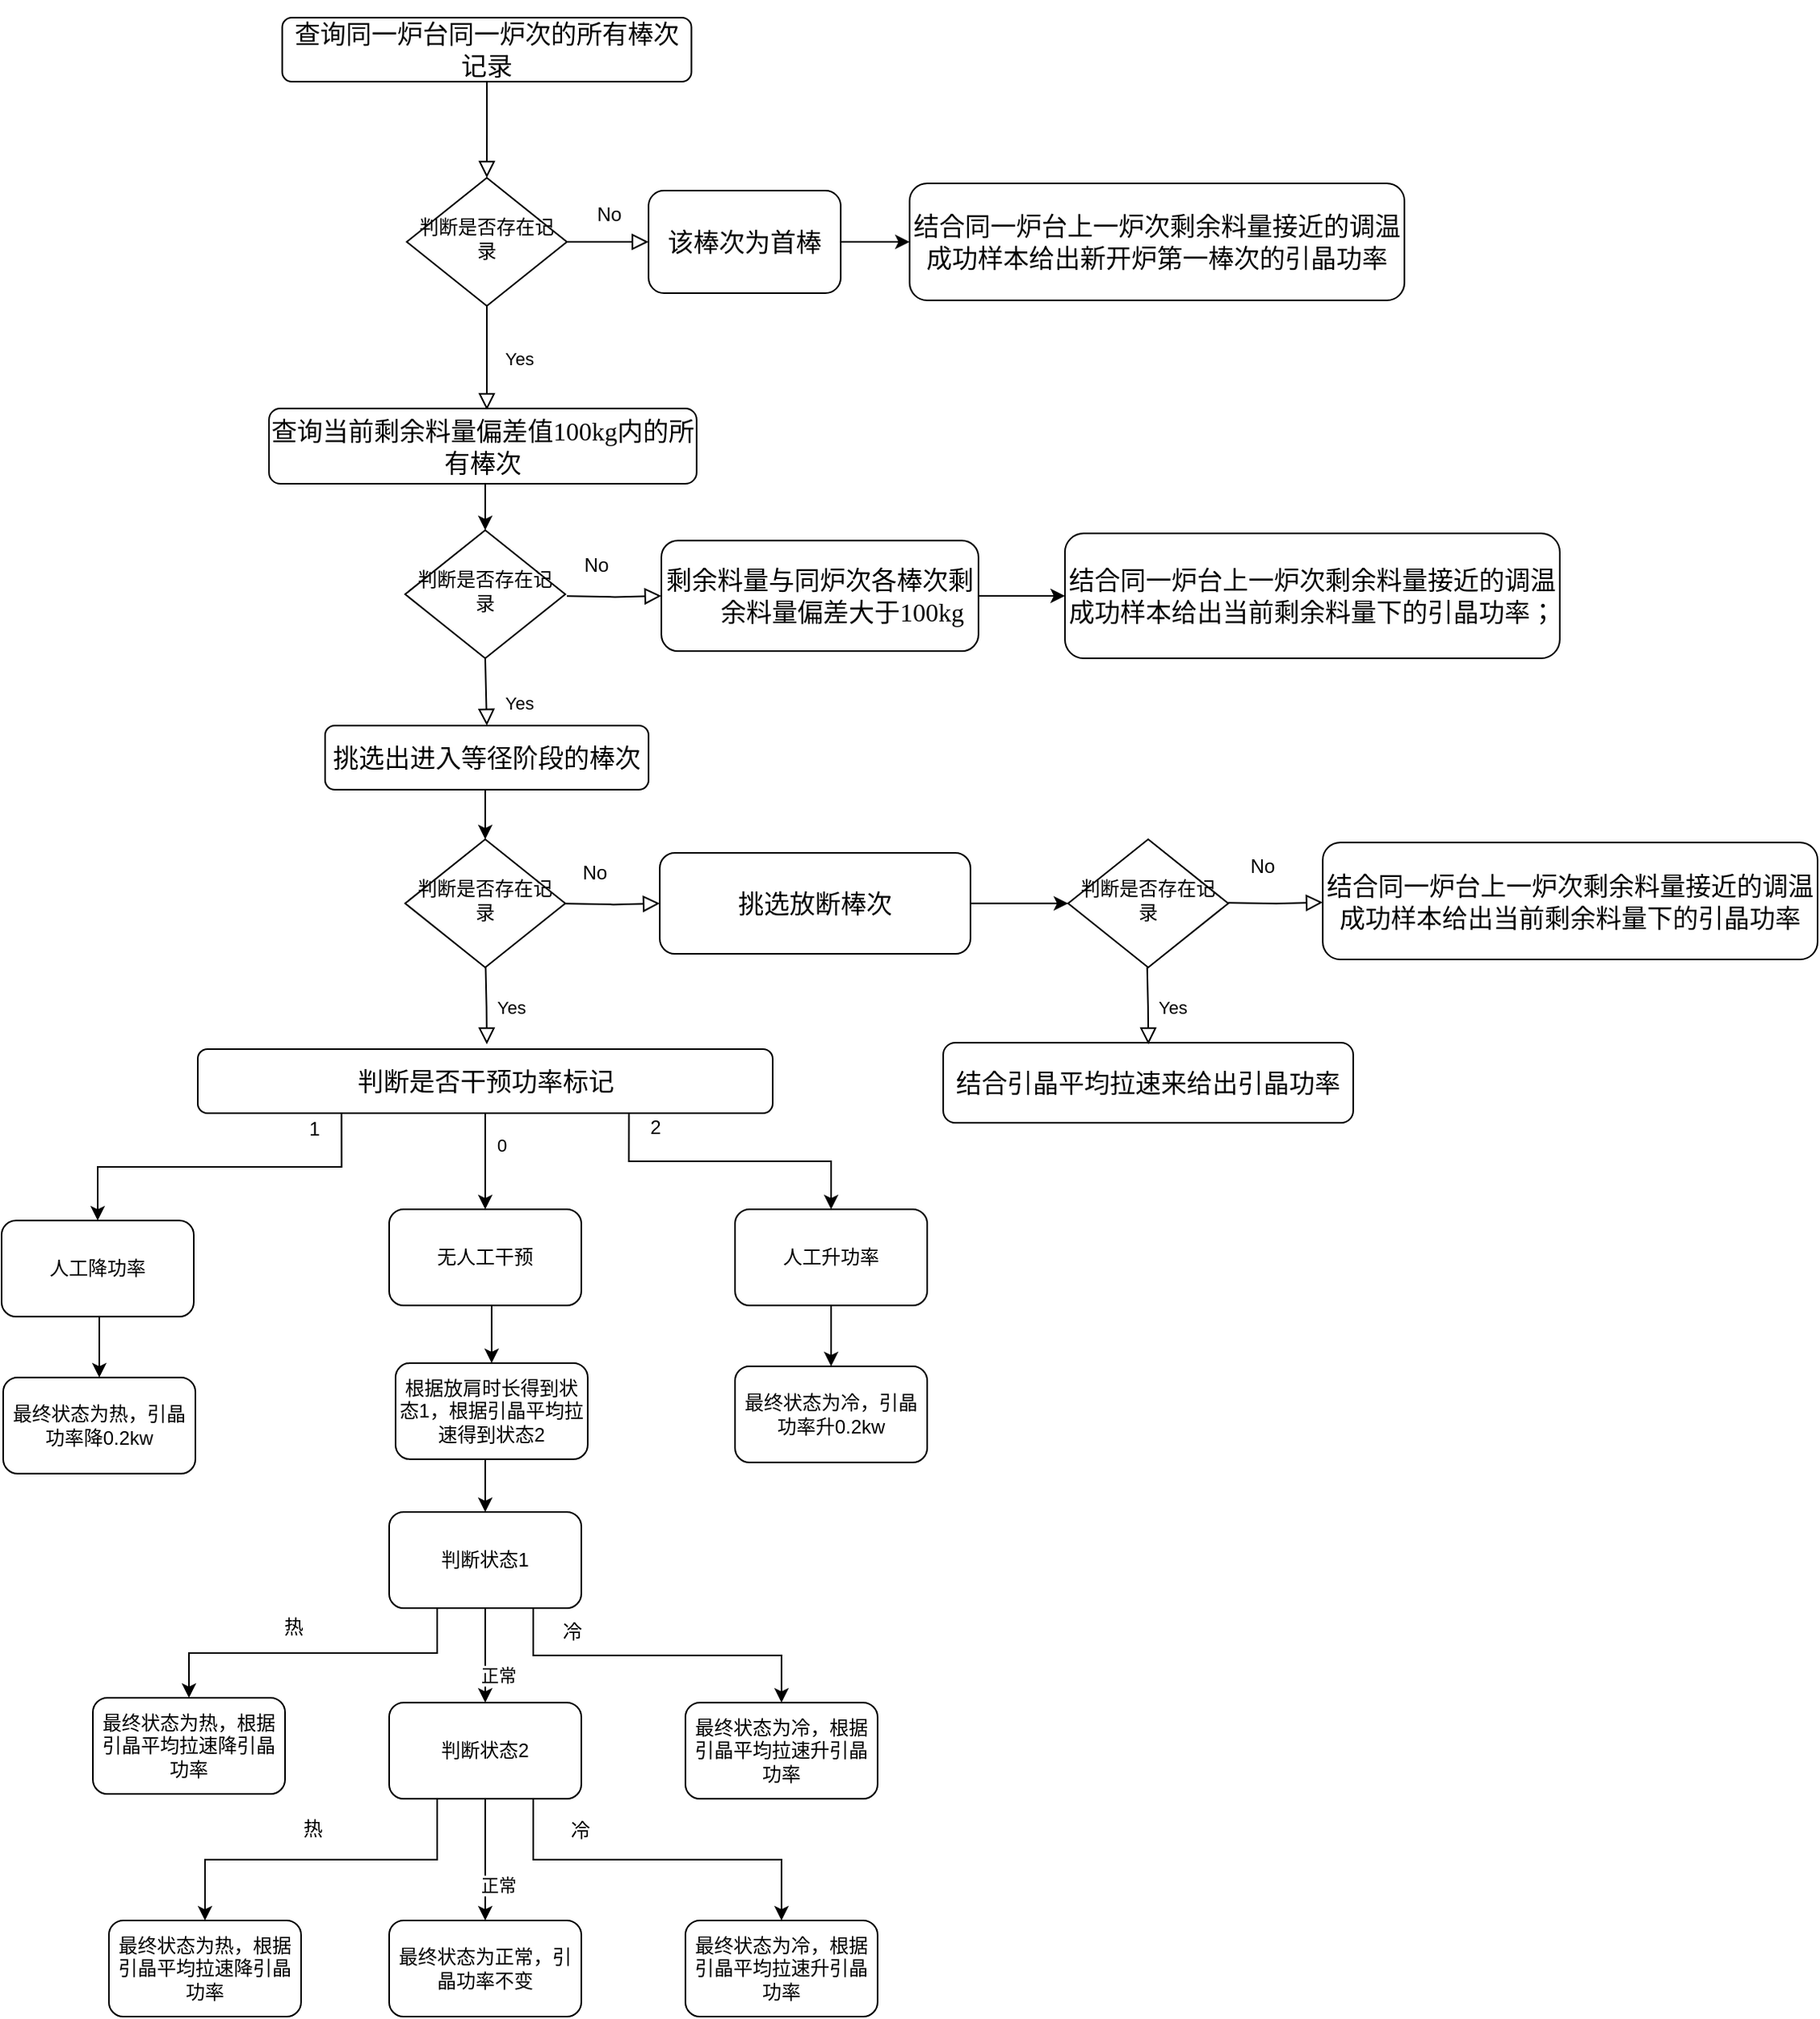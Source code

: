 <mxfile version="24.6.4" type="github">
  <diagram name="第 1 页" id="y95y03z3WlT_Z_aDNqDH">
    <mxGraphModel dx="1847" dy="413" grid="1" gridSize="10" guides="1" tooltips="1" connect="1" arrows="1" fold="1" page="1" pageScale="1" pageWidth="827" pageHeight="1169" math="0" shadow="0">
      <root>
        <mxCell id="0" />
        <mxCell id="1" parent="0" />
        <mxCell id="MX-pYC7l-nfn4Erlshqr-1" value="" style="rounded=0;html=1;jettySize=auto;orthogonalLoop=1;fontSize=11;endArrow=block;endFill=0;endSize=8;strokeWidth=1;shadow=0;labelBackgroundColor=none;edgeStyle=orthogonalEdgeStyle;" edge="1" parent="1" source="MX-pYC7l-nfn4Erlshqr-2" target="MX-pYC7l-nfn4Erlshqr-4">
          <mxGeometry relative="1" as="geometry" />
        </mxCell>
        <mxCell id="MX-pYC7l-nfn4Erlshqr-2" value="&lt;p class=&quot;MsoNormal&quot;&gt;&lt;span style=&quot;font-family: 宋体; font-size: 12pt;&quot;&gt;查询同一炉台同一炉次的所有棒次记录&lt;/span&gt;&lt;/p&gt;" style="rounded=1;whiteSpace=wrap;html=1;fontSize=12;glass=0;strokeWidth=1;shadow=0;" vertex="1" parent="1">
          <mxGeometry x="92.25" y="70" width="255.5" height="40" as="geometry" />
        </mxCell>
        <mxCell id="MX-pYC7l-nfn4Erlshqr-3" value="Yes" style="rounded=0;html=1;jettySize=auto;orthogonalLoop=1;fontSize=11;endArrow=block;endFill=0;endSize=8;strokeWidth=1;shadow=0;labelBackgroundColor=none;edgeStyle=orthogonalEdgeStyle;" edge="1" parent="1" source="MX-pYC7l-nfn4Erlshqr-4">
          <mxGeometry y="20" relative="1" as="geometry">
            <mxPoint as="offset" />
            <mxPoint x="220" y="315" as="targetPoint" />
          </mxGeometry>
        </mxCell>
        <mxCell id="MX-pYC7l-nfn4Erlshqr-4" value="判断是否存在记录" style="rhombus;whiteSpace=wrap;html=1;shadow=0;fontFamily=Helvetica;fontSize=12;align=center;strokeWidth=1;spacing=6;spacingTop=-4;" vertex="1" parent="1">
          <mxGeometry x="170" y="170" width="100" height="80" as="geometry" />
        </mxCell>
        <mxCell id="MX-pYC7l-nfn4Erlshqr-5" value="Yes" style="rounded=0;html=1;jettySize=auto;orthogonalLoop=1;fontSize=11;endArrow=block;endFill=0;endSize=8;strokeWidth=1;shadow=0;labelBackgroundColor=none;edgeStyle=orthogonalEdgeStyle;" edge="1" parent="1" target="MX-pYC7l-nfn4Erlshqr-7">
          <mxGeometry x="0.333" y="20" relative="1" as="geometry">
            <mxPoint as="offset" />
            <mxPoint x="219" y="470" as="sourcePoint" />
          </mxGeometry>
        </mxCell>
        <mxCell id="MX-pYC7l-nfn4Erlshqr-6" style="edgeStyle=orthogonalEdgeStyle;rounded=0;orthogonalLoop=1;jettySize=auto;html=1;exitX=0.5;exitY=1;exitDx=0;exitDy=0;entryX=0.5;entryY=0;entryDx=0;entryDy=0;" edge="1" parent="1" source="MX-pYC7l-nfn4Erlshqr-7" target="MX-pYC7l-nfn4Erlshqr-21">
          <mxGeometry relative="1" as="geometry" />
        </mxCell>
        <mxCell id="MX-pYC7l-nfn4Erlshqr-7" value="&lt;p class=&quot;MsoNormal&quot;&gt;&lt;span style=&quot;font-family: 宋体; font-size: 12pt;&quot;&gt;挑选出进入等径阶段的棒次&lt;/span&gt;&lt;/p&gt;" style="rounded=1;whiteSpace=wrap;html=1;fontSize=12;glass=0;strokeWidth=1;shadow=0;" vertex="1" parent="1">
          <mxGeometry x="119" y="512" width="202" height="40" as="geometry" />
        </mxCell>
        <mxCell id="MX-pYC7l-nfn4Erlshqr-8" style="edgeStyle=orthogonalEdgeStyle;rounded=0;orthogonalLoop=1;jettySize=auto;html=1;exitX=1;exitY=0.5;exitDx=0;exitDy=0;entryX=0;entryY=0.5;entryDx=0;entryDy=0;" edge="1" parent="1" source="MX-pYC7l-nfn4Erlshqr-11" target="MX-pYC7l-nfn4Erlshqr-9">
          <mxGeometry relative="1" as="geometry" />
        </mxCell>
        <mxCell id="MX-pYC7l-nfn4Erlshqr-9" value="&lt;p style=&quot;&quot; class=&quot;MsoNormal&quot;&gt;&lt;span style=&quot;font-family: 宋体; font-size: 12pt;&quot;&gt;结合同一炉台上一炉次剩余料量接近的调温成功样本给出新开炉第一棒次的引晶功率&lt;/span&gt;&lt;span style=&quot;font-family: 宋体; font-size: 12pt;&quot;&gt;&lt;/span&gt;&lt;/p&gt;" style="rounded=1;whiteSpace=wrap;html=1;fontSize=12;glass=0;strokeWidth=1;shadow=0;" vertex="1" parent="1">
          <mxGeometry x="484" y="173.5" width="309" height="73" as="geometry" />
        </mxCell>
        <mxCell id="MX-pYC7l-nfn4Erlshqr-10" value="" style="edgeStyle=orthogonalEdgeStyle;rounded=0;html=1;jettySize=auto;orthogonalLoop=1;fontSize=11;endArrow=block;endFill=0;endSize=8;strokeWidth=1;shadow=0;labelBackgroundColor=none;" edge="1" parent="1" source="MX-pYC7l-nfn4Erlshqr-4" target="MX-pYC7l-nfn4Erlshqr-11">
          <mxGeometry y="10" relative="1" as="geometry">
            <mxPoint as="offset" />
            <mxPoint x="270" y="210" as="sourcePoint" />
            <mxPoint x="387" y="210" as="targetPoint" />
          </mxGeometry>
        </mxCell>
        <mxCell id="MX-pYC7l-nfn4Erlshqr-11" value="&lt;span style=&quot;font-family: 宋体; font-size: 16px;&quot;&gt;该棒次为首棒&lt;/span&gt;" style="rounded=1;whiteSpace=wrap;html=1;fontSize=12;glass=0;strokeWidth=1;shadow=0;" vertex="1" parent="1">
          <mxGeometry x="321" y="178" width="120" height="64" as="geometry" />
        </mxCell>
        <mxCell id="MX-pYC7l-nfn4Erlshqr-12" value="No" style="text;html=1;align=center;verticalAlign=middle;resizable=0;points=[];autosize=1;strokeColor=none;fillColor=none;" vertex="1" parent="1">
          <mxGeometry x="279" y="180" width="33" height="26" as="geometry" />
        </mxCell>
        <mxCell id="MX-pYC7l-nfn4Erlshqr-13" style="edgeStyle=orthogonalEdgeStyle;rounded=0;orthogonalLoop=1;jettySize=auto;html=1;exitX=0.5;exitY=1;exitDx=0;exitDy=0;entryX=0.5;entryY=0;entryDx=0;entryDy=0;" edge="1" parent="1" source="MX-pYC7l-nfn4Erlshqr-14" target="MX-pYC7l-nfn4Erlshqr-15">
          <mxGeometry relative="1" as="geometry" />
        </mxCell>
        <mxCell id="MX-pYC7l-nfn4Erlshqr-14" value="&lt;span style=&quot;text-align: left; font-family: 宋体;&quot;&gt;&lt;font style=&quot;font-size: 16px;&quot; face=&quot;宋体&quot;&gt;查询当前剩余料量偏差值100kg内的所有棒次&lt;/font&gt;&lt;/span&gt;" style="rounded=1;whiteSpace=wrap;html=1;fontSize=12;glass=0;strokeWidth=1;shadow=0;" vertex="1" parent="1">
          <mxGeometry x="84" y="314" width="267" height="47" as="geometry" />
        </mxCell>
        <mxCell id="MX-pYC7l-nfn4Erlshqr-15" value="判断是否存在记录" style="rhombus;whiteSpace=wrap;html=1;shadow=0;fontFamily=Helvetica;fontSize=12;align=center;strokeWidth=1;spacing=6;spacingTop=-4;" vertex="1" parent="1">
          <mxGeometry x="169" y="390" width="100" height="80" as="geometry" />
        </mxCell>
        <mxCell id="MX-pYC7l-nfn4Erlshqr-16" value="" style="edgeStyle=orthogonalEdgeStyle;rounded=0;html=1;jettySize=auto;orthogonalLoop=1;fontSize=11;endArrow=block;endFill=0;endSize=8;strokeWidth=1;shadow=0;labelBackgroundColor=none;" edge="1" parent="1" target="MX-pYC7l-nfn4Erlshqr-18">
          <mxGeometry x="-0.462" y="-4" relative="1" as="geometry">
            <mxPoint as="offset" />
            <mxPoint x="270" y="431.17" as="sourcePoint" />
          </mxGeometry>
        </mxCell>
        <mxCell id="MX-pYC7l-nfn4Erlshqr-17" style="edgeStyle=orthogonalEdgeStyle;rounded=0;orthogonalLoop=1;jettySize=auto;html=1;exitX=1;exitY=0.5;exitDx=0;exitDy=0;" edge="1" parent="1" source="MX-pYC7l-nfn4Erlshqr-18" target="MX-pYC7l-nfn4Erlshqr-19">
          <mxGeometry relative="1" as="geometry" />
        </mxCell>
        <mxCell id="MX-pYC7l-nfn4Erlshqr-18" value="&lt;p style=&quot;margin-left: 21pt; text-indent: -21pt;&quot; class=&quot;MsoNormal&quot;&gt;&lt;span style=&quot;font-family: 宋体; font-size: 12pt;&quot;&gt;&lt;font face=&quot;宋体&quot;&gt;剩余料量与同炉次各棒次剩余料量偏差大于100kg&lt;/font&gt;&lt;/span&gt;&lt;span style=&quot;font-family: 宋体; font-size: 12pt;&quot;&gt;&lt;/span&gt;&lt;/p&gt;" style="rounded=1;whiteSpace=wrap;html=1;fontSize=12;glass=0;strokeWidth=1;shadow=0;" vertex="1" parent="1">
          <mxGeometry x="329" y="396.5" width="198" height="69" as="geometry" />
        </mxCell>
        <mxCell id="MX-pYC7l-nfn4Erlshqr-19" value="&lt;p class=&quot;MsoNormal&quot;&gt;&lt;span style=&quot;font-family: 宋体; font-size: 12pt;&quot;&gt;结合同一炉台上一炉次剩余料量接近的调温成功样本给出当前剩余料量下的引晶功率；&lt;/span&gt;&lt;/p&gt;" style="rounded=1;whiteSpace=wrap;html=1;fontSize=12;glass=0;strokeWidth=1;shadow=0;" vertex="1" parent="1">
          <mxGeometry x="581" y="392" width="309" height="78" as="geometry" />
        </mxCell>
        <mxCell id="MX-pYC7l-nfn4Erlshqr-20" value="No" style="text;html=1;align=center;verticalAlign=middle;resizable=0;points=[];autosize=1;strokeColor=none;fillColor=none;" vertex="1" parent="1">
          <mxGeometry x="271" y="399" width="33" height="26" as="geometry" />
        </mxCell>
        <mxCell id="MX-pYC7l-nfn4Erlshqr-21" value="判断是否存在记录" style="rhombus;whiteSpace=wrap;html=1;shadow=0;fontFamily=Helvetica;fontSize=12;align=center;strokeWidth=1;spacing=6;spacingTop=-4;" vertex="1" parent="1">
          <mxGeometry x="169" y="583" width="100" height="80" as="geometry" />
        </mxCell>
        <mxCell id="MX-pYC7l-nfn4Erlshqr-22" value="" style="edgeStyle=orthogonalEdgeStyle;rounded=0;html=1;jettySize=auto;orthogonalLoop=1;fontSize=11;endArrow=block;endFill=0;endSize=8;strokeWidth=1;shadow=0;labelBackgroundColor=none;" edge="1" parent="1" target="MX-pYC7l-nfn4Erlshqr-24">
          <mxGeometry x="-0.462" y="-4" relative="1" as="geometry">
            <mxPoint as="offset" />
            <mxPoint x="269" y="623.17" as="sourcePoint" />
          </mxGeometry>
        </mxCell>
        <mxCell id="MX-pYC7l-nfn4Erlshqr-23" style="edgeStyle=orthogonalEdgeStyle;rounded=0;orthogonalLoop=1;jettySize=auto;html=1;exitX=1;exitY=0.5;exitDx=0;exitDy=0;" edge="1" parent="1" source="MX-pYC7l-nfn4Erlshqr-24">
          <mxGeometry relative="1" as="geometry">
            <mxPoint x="583" y="623" as="targetPoint" />
          </mxGeometry>
        </mxCell>
        <mxCell id="MX-pYC7l-nfn4Erlshqr-24" value="&lt;span style=&quot;font-family: 宋体; font-size: 16px;&quot;&gt;挑选放断棒次&lt;/span&gt;" style="rounded=1;whiteSpace=wrap;html=1;fontSize=12;glass=0;strokeWidth=1;shadow=0;" vertex="1" parent="1">
          <mxGeometry x="328" y="591.5" width="194" height="63" as="geometry" />
        </mxCell>
        <mxCell id="MX-pYC7l-nfn4Erlshqr-25" value="No" style="text;html=1;align=center;verticalAlign=middle;resizable=0;points=[];autosize=1;strokeColor=none;fillColor=none;" vertex="1" parent="1">
          <mxGeometry x="270" y="591" width="33" height="26" as="geometry" />
        </mxCell>
        <mxCell id="MX-pYC7l-nfn4Erlshqr-26" style="edgeStyle=orthogonalEdgeStyle;rounded=0;orthogonalLoop=1;jettySize=auto;html=1;exitX=0.75;exitY=1;exitDx=0;exitDy=0;entryX=0.5;entryY=0;entryDx=0;entryDy=0;" edge="1" parent="1" source="MX-pYC7l-nfn4Erlshqr-30" target="MX-pYC7l-nfn4Erlshqr-35">
          <mxGeometry relative="1" as="geometry" />
        </mxCell>
        <mxCell id="MX-pYC7l-nfn4Erlshqr-27" style="edgeStyle=orthogonalEdgeStyle;rounded=0;orthogonalLoop=1;jettySize=auto;html=1;exitX=0.5;exitY=1;exitDx=0;exitDy=0;entryX=0.5;entryY=0;entryDx=0;entryDy=0;" edge="1" parent="1" source="MX-pYC7l-nfn4Erlshqr-30" target="MX-pYC7l-nfn4Erlshqr-33">
          <mxGeometry relative="1" as="geometry" />
        </mxCell>
        <mxCell id="MX-pYC7l-nfn4Erlshqr-28" value="0" style="edgeLabel;html=1;align=center;verticalAlign=middle;resizable=0;points=[];" vertex="1" connectable="0" parent="MX-pYC7l-nfn4Erlshqr-27">
          <mxGeometry x="-0.347" y="10" relative="1" as="geometry">
            <mxPoint as="offset" />
          </mxGeometry>
        </mxCell>
        <mxCell id="MX-pYC7l-nfn4Erlshqr-29" style="edgeStyle=orthogonalEdgeStyle;rounded=0;orthogonalLoop=1;jettySize=auto;html=1;exitX=0.25;exitY=1;exitDx=0;exitDy=0;entryX=0.5;entryY=0;entryDx=0;entryDy=0;" edge="1" parent="1" source="MX-pYC7l-nfn4Erlshqr-30" target="MX-pYC7l-nfn4Erlshqr-60">
          <mxGeometry relative="1" as="geometry" />
        </mxCell>
        <mxCell id="MX-pYC7l-nfn4Erlshqr-30" value="&lt;p class=&quot;MsoNormal&quot;&gt;&lt;span style=&quot;font-family: 宋体; font-size: 12pt;&quot;&gt;判断是否干预功率标记&lt;/span&gt;&lt;/p&gt;" style="rounded=1;whiteSpace=wrap;html=1;fontSize=12;glass=0;strokeWidth=1;shadow=0;" vertex="1" parent="1">
          <mxGeometry x="39.5" y="714" width="359" height="40" as="geometry" />
        </mxCell>
        <mxCell id="MX-pYC7l-nfn4Erlshqr-31" value="Yes" style="rounded=0;html=1;jettySize=auto;orthogonalLoop=1;fontSize=11;endArrow=block;endFill=0;endSize=8;strokeWidth=1;shadow=0;labelBackgroundColor=none;edgeStyle=orthogonalEdgeStyle;" edge="1" parent="1">
          <mxGeometry x="0.035" y="15" relative="1" as="geometry">
            <mxPoint x="-1" as="offset" />
            <mxPoint x="219.25" y="663" as="sourcePoint" />
            <mxPoint x="220" y="711" as="targetPoint" />
          </mxGeometry>
        </mxCell>
        <mxCell id="MX-pYC7l-nfn4Erlshqr-32" style="edgeStyle=orthogonalEdgeStyle;rounded=0;orthogonalLoop=1;jettySize=auto;html=1;exitX=0.5;exitY=1;exitDx=0;exitDy=0;entryX=0.5;entryY=0;entryDx=0;entryDy=0;" edge="1" parent="1" source="MX-pYC7l-nfn4Erlshqr-33" target="MX-pYC7l-nfn4Erlshqr-40">
          <mxGeometry relative="1" as="geometry" />
        </mxCell>
        <mxCell id="MX-pYC7l-nfn4Erlshqr-33" value="无人工干预" style="rounded=1;whiteSpace=wrap;html=1;" vertex="1" parent="1">
          <mxGeometry x="159" y="814" width="120" height="60" as="geometry" />
        </mxCell>
        <mxCell id="MX-pYC7l-nfn4Erlshqr-34" style="edgeStyle=orthogonalEdgeStyle;rounded=0;orthogonalLoop=1;jettySize=auto;html=1;exitX=0.5;exitY=1;exitDx=0;exitDy=0;entryX=0.5;entryY=0;entryDx=0;entryDy=0;" edge="1" parent="1" source="MX-pYC7l-nfn4Erlshqr-35" target="MX-pYC7l-nfn4Erlshqr-38">
          <mxGeometry relative="1" as="geometry" />
        </mxCell>
        <mxCell id="MX-pYC7l-nfn4Erlshqr-35" value="人工升功率" style="rounded=1;whiteSpace=wrap;html=1;" vertex="1" parent="1">
          <mxGeometry x="375" y="814" width="120" height="60" as="geometry" />
        </mxCell>
        <mxCell id="MX-pYC7l-nfn4Erlshqr-36" value="1" style="text;html=1;align=center;verticalAlign=middle;resizable=0;points=[];autosize=1;strokeColor=none;fillColor=none;" vertex="1" parent="1">
          <mxGeometry x="99" y="751" width="25" height="26" as="geometry" />
        </mxCell>
        <mxCell id="MX-pYC7l-nfn4Erlshqr-37" value="2" style="text;html=1;align=center;verticalAlign=middle;resizable=0;points=[];autosize=1;strokeColor=none;fillColor=none;" vertex="1" parent="1">
          <mxGeometry x="312" y="750" width="25" height="26" as="geometry" />
        </mxCell>
        <mxCell id="MX-pYC7l-nfn4Erlshqr-38" value="最终状态为冷，引晶功率升0.2kw" style="rounded=1;whiteSpace=wrap;html=1;" vertex="1" parent="1">
          <mxGeometry x="375" y="912" width="120" height="60" as="geometry" />
        </mxCell>
        <mxCell id="MX-pYC7l-nfn4Erlshqr-39" style="edgeStyle=orthogonalEdgeStyle;rounded=0;orthogonalLoop=1;jettySize=auto;html=1;exitX=0.5;exitY=1;exitDx=0;exitDy=0;entryX=0.5;entryY=0;entryDx=0;entryDy=0;" edge="1" parent="1" source="MX-pYC7l-nfn4Erlshqr-40">
          <mxGeometry relative="1" as="geometry">
            <mxPoint x="219" y="1003" as="targetPoint" />
          </mxGeometry>
        </mxCell>
        <mxCell id="MX-pYC7l-nfn4Erlshqr-40" value="根据放肩时长得到状态1，根据引晶平均拉速得到状态2" style="rounded=1;whiteSpace=wrap;html=1;" vertex="1" parent="1">
          <mxGeometry x="163" y="910" width="120" height="60" as="geometry" />
        </mxCell>
        <mxCell id="MX-pYC7l-nfn4Erlshqr-41" style="edgeStyle=orthogonalEdgeStyle;rounded=0;orthogonalLoop=1;jettySize=auto;html=1;exitX=0.5;exitY=1;exitDx=0;exitDy=0;" edge="1" parent="1" source="MX-pYC7l-nfn4Erlshqr-45" target="MX-pYC7l-nfn4Erlshqr-51">
          <mxGeometry relative="1" as="geometry" />
        </mxCell>
        <mxCell id="MX-pYC7l-nfn4Erlshqr-42" value="正常" style="edgeLabel;html=1;align=center;verticalAlign=middle;resizable=0;points=[];" vertex="1" connectable="0" parent="MX-pYC7l-nfn4Erlshqr-41">
          <mxGeometry x="0.417" y="8" relative="1" as="geometry">
            <mxPoint as="offset" />
          </mxGeometry>
        </mxCell>
        <mxCell id="MX-pYC7l-nfn4Erlshqr-43" style="edgeStyle=orthogonalEdgeStyle;rounded=0;orthogonalLoop=1;jettySize=auto;html=1;exitX=0.25;exitY=1;exitDx=0;exitDy=0;entryX=0.5;entryY=0;entryDx=0;entryDy=0;" edge="1" parent="1" source="MX-pYC7l-nfn4Erlshqr-45" target="MX-pYC7l-nfn4Erlshqr-46">
          <mxGeometry relative="1" as="geometry" />
        </mxCell>
        <mxCell id="MX-pYC7l-nfn4Erlshqr-44" style="edgeStyle=orthogonalEdgeStyle;rounded=0;orthogonalLoop=1;jettySize=auto;html=1;exitX=0.75;exitY=1;exitDx=0;exitDy=0;entryX=0.5;entryY=0;entryDx=0;entryDy=0;" edge="1" parent="1" source="MX-pYC7l-nfn4Erlshqr-45" target="MX-pYC7l-nfn4Erlshqr-52">
          <mxGeometry relative="1" as="geometry" />
        </mxCell>
        <mxCell id="MX-pYC7l-nfn4Erlshqr-45" value="判断状态1" style="rounded=1;whiteSpace=wrap;html=1;" vertex="1" parent="1">
          <mxGeometry x="159" y="1003" width="120" height="60" as="geometry" />
        </mxCell>
        <mxCell id="MX-pYC7l-nfn4Erlshqr-46" value="最终状态为热，根据引晶平均拉速降引晶功率" style="rounded=1;whiteSpace=wrap;html=1;" vertex="1" parent="1">
          <mxGeometry x="-26" y="1119" width="120" height="60" as="geometry" />
        </mxCell>
        <mxCell id="MX-pYC7l-nfn4Erlshqr-47" style="edgeStyle=orthogonalEdgeStyle;rounded=0;orthogonalLoop=1;jettySize=auto;html=1;exitX=0.5;exitY=1;exitDx=0;exitDy=0;entryX=0.5;entryY=0;entryDx=0;entryDy=0;" edge="1" parent="1" source="MX-pYC7l-nfn4Erlshqr-51" target="MX-pYC7l-nfn4Erlshqr-55">
          <mxGeometry relative="1" as="geometry" />
        </mxCell>
        <mxCell id="MX-pYC7l-nfn4Erlshqr-48" value="正常" style="edgeLabel;html=1;align=center;verticalAlign=middle;resizable=0;points=[];" vertex="1" connectable="0" parent="MX-pYC7l-nfn4Erlshqr-47">
          <mxGeometry x="0.404" y="8" relative="1" as="geometry">
            <mxPoint as="offset" />
          </mxGeometry>
        </mxCell>
        <mxCell id="MX-pYC7l-nfn4Erlshqr-49" style="edgeStyle=orthogonalEdgeStyle;rounded=0;orthogonalLoop=1;jettySize=auto;html=1;exitX=0.25;exitY=1;exitDx=0;exitDy=0;entryX=0.5;entryY=0;entryDx=0;entryDy=0;" edge="1" parent="1" source="MX-pYC7l-nfn4Erlshqr-51" target="MX-pYC7l-nfn4Erlshqr-56">
          <mxGeometry relative="1" as="geometry" />
        </mxCell>
        <mxCell id="MX-pYC7l-nfn4Erlshqr-50" style="edgeStyle=orthogonalEdgeStyle;rounded=0;orthogonalLoop=1;jettySize=auto;html=1;exitX=0.75;exitY=1;exitDx=0;exitDy=0;entryX=0.5;entryY=0;entryDx=0;entryDy=0;" edge="1" parent="1" source="MX-pYC7l-nfn4Erlshqr-51" target="MX-pYC7l-nfn4Erlshqr-57">
          <mxGeometry relative="1" as="geometry" />
        </mxCell>
        <mxCell id="MX-pYC7l-nfn4Erlshqr-51" value="判断状态2" style="rounded=1;whiteSpace=wrap;html=1;" vertex="1" parent="1">
          <mxGeometry x="159" y="1122" width="120" height="60" as="geometry" />
        </mxCell>
        <mxCell id="MX-pYC7l-nfn4Erlshqr-52" value="最终状态为冷，根据引晶平均拉速升引晶功率" style="rounded=1;whiteSpace=wrap;html=1;" vertex="1" parent="1">
          <mxGeometry x="344" y="1122" width="120" height="60" as="geometry" />
        </mxCell>
        <mxCell id="MX-pYC7l-nfn4Erlshqr-53" value="热" style="text;html=1;align=center;verticalAlign=middle;resizable=0;points=[];autosize=1;strokeColor=none;fillColor=none;" vertex="1" parent="1">
          <mxGeometry x="84" y="1062" width="30" height="26" as="geometry" />
        </mxCell>
        <mxCell id="MX-pYC7l-nfn4Erlshqr-54" value="冷" style="text;html=1;align=center;verticalAlign=middle;resizable=0;points=[];autosize=1;strokeColor=none;fillColor=none;" vertex="1" parent="1">
          <mxGeometry x="258" y="1065" width="30" height="26" as="geometry" />
        </mxCell>
        <mxCell id="MX-pYC7l-nfn4Erlshqr-55" value="最终状态为正常，引晶功率不变" style="rounded=1;whiteSpace=wrap;html=1;" vertex="1" parent="1">
          <mxGeometry x="159" y="1258" width="120" height="60" as="geometry" />
        </mxCell>
        <mxCell id="MX-pYC7l-nfn4Erlshqr-56" value="最终状态为热，根据引晶平均拉速降引晶功率" style="rounded=1;whiteSpace=wrap;html=1;" vertex="1" parent="1">
          <mxGeometry x="-16" y="1258" width="120" height="60" as="geometry" />
        </mxCell>
        <mxCell id="MX-pYC7l-nfn4Erlshqr-57" value="最终状态为冷，根据引晶平均拉速升引晶功率" style="rounded=1;whiteSpace=wrap;html=1;" vertex="1" parent="1">
          <mxGeometry x="344" y="1258" width="120" height="60" as="geometry" />
        </mxCell>
        <mxCell id="MX-pYC7l-nfn4Erlshqr-58" value="热" style="text;html=1;align=center;verticalAlign=middle;resizable=0;points=[];autosize=1;strokeColor=none;fillColor=none;" vertex="1" parent="1">
          <mxGeometry x="96" y="1188" width="30" height="26" as="geometry" />
        </mxCell>
        <mxCell id="MX-pYC7l-nfn4Erlshqr-59" value="冷" style="text;html=1;align=center;verticalAlign=middle;resizable=0;points=[];autosize=1;strokeColor=none;fillColor=none;" vertex="1" parent="1">
          <mxGeometry x="263" y="1189" width="30" height="26" as="geometry" />
        </mxCell>
        <mxCell id="MX-pYC7l-nfn4Erlshqr-60" value="人工降功率" style="rounded=1;whiteSpace=wrap;html=1;" vertex="1" parent="1">
          <mxGeometry x="-83" y="821" width="120" height="60" as="geometry" />
        </mxCell>
        <mxCell id="MX-pYC7l-nfn4Erlshqr-61" style="edgeStyle=orthogonalEdgeStyle;rounded=0;orthogonalLoop=1;jettySize=auto;html=1;exitX=0.5;exitY=1;exitDx=0;exitDy=0;entryX=0.5;entryY=0;entryDx=0;entryDy=0;" edge="1" parent="1" target="MX-pYC7l-nfn4Erlshqr-62">
          <mxGeometry relative="1" as="geometry">
            <mxPoint x="-22" y="881" as="sourcePoint" />
          </mxGeometry>
        </mxCell>
        <mxCell id="MX-pYC7l-nfn4Erlshqr-62" value="最终状态为热，引晶功率降0.2kw" style="rounded=1;whiteSpace=wrap;html=1;" vertex="1" parent="1">
          <mxGeometry x="-82" y="919" width="120" height="60" as="geometry" />
        </mxCell>
        <mxCell id="MX-pYC7l-nfn4Erlshqr-63" value="&lt;p style=&quot;mso-pagination:widow-orphan;text-align:left;&quot; class=&quot;MsoNormal&quot;&gt;&lt;span style=&quot;font-family: 宋体; font-size: 12pt;&quot;&gt;结合引晶平均拉速来给出&lt;/span&gt;&lt;span style=&quot;font-family: 宋体; font-size: 12pt;&quot;&gt;引晶功率&lt;/span&gt;&lt;span style=&quot;font-family: 宋体; font-size: 12pt;&quot;&gt;&lt;/span&gt;&lt;/p&gt;" style="rounded=1;whiteSpace=wrap;html=1;fontSize=12;glass=0;strokeWidth=1;shadow=0;" vertex="1" parent="1">
          <mxGeometry x="505" y="710" width="256" height="50" as="geometry" />
        </mxCell>
        <mxCell id="MX-pYC7l-nfn4Erlshqr-64" value="判断是否存在记录" style="rhombus;whiteSpace=wrap;html=1;shadow=0;fontFamily=Helvetica;fontSize=12;align=center;strokeWidth=1;spacing=6;spacingTop=-4;" vertex="1" parent="1">
          <mxGeometry x="583" y="583" width="100" height="80" as="geometry" />
        </mxCell>
        <mxCell id="MX-pYC7l-nfn4Erlshqr-65" value="" style="edgeStyle=orthogonalEdgeStyle;rounded=0;html=1;jettySize=auto;orthogonalLoop=1;fontSize=11;endArrow=block;endFill=0;endSize=8;strokeWidth=1;shadow=0;labelBackgroundColor=none;" edge="1" parent="1">
          <mxGeometry x="-0.462" y="-4" relative="1" as="geometry">
            <mxPoint as="offset" />
            <mxPoint x="683" y="622.58" as="sourcePoint" />
            <mxPoint x="742" y="622.41" as="targetPoint" />
          </mxGeometry>
        </mxCell>
        <mxCell id="MX-pYC7l-nfn4Erlshqr-66" value="Yes" style="rounded=0;html=1;jettySize=auto;orthogonalLoop=1;fontSize=11;endArrow=block;endFill=0;endSize=8;strokeWidth=1;shadow=0;labelBackgroundColor=none;edgeStyle=orthogonalEdgeStyle;" edge="1" parent="1">
          <mxGeometry x="0.035" y="15" relative="1" as="geometry">
            <mxPoint x="-1" as="offset" />
            <mxPoint x="632.36" y="663" as="sourcePoint" />
            <mxPoint x="633.11" y="711" as="targetPoint" />
          </mxGeometry>
        </mxCell>
        <mxCell id="MX-pYC7l-nfn4Erlshqr-67" value="No" style="text;html=1;align=center;verticalAlign=middle;resizable=0;points=[];autosize=1;strokeColor=none;fillColor=none;" vertex="1" parent="1">
          <mxGeometry x="687" y="587" width="33" height="26" as="geometry" />
        </mxCell>
        <mxCell id="MX-pYC7l-nfn4Erlshqr-68" value="&lt;p style=&quot;&quot; class=&quot;MsoNormal&quot;&gt;&lt;span style=&quot;font-family: 宋体; font-size: 12pt;&quot;&gt;结合同一炉台上一炉次剩余料量接近的调温成功样本给出&lt;/span&gt;&lt;span style=&quot;font-family: 宋体; font-size: 16px;&quot;&gt;当前剩余料量下&lt;/span&gt;&lt;span style=&quot;font-family: 宋体; font-size: 12pt;&quot;&gt;的引晶功率&lt;/span&gt;&lt;span style=&quot;font-family: 宋体; font-size: 12pt;&quot;&gt;&lt;/span&gt;&lt;/p&gt;" style="rounded=1;whiteSpace=wrap;html=1;fontSize=12;glass=0;strokeWidth=1;shadow=0;" vertex="1" parent="1">
          <mxGeometry x="742" y="585" width="309" height="73" as="geometry" />
        </mxCell>
      </root>
    </mxGraphModel>
  </diagram>
</mxfile>
